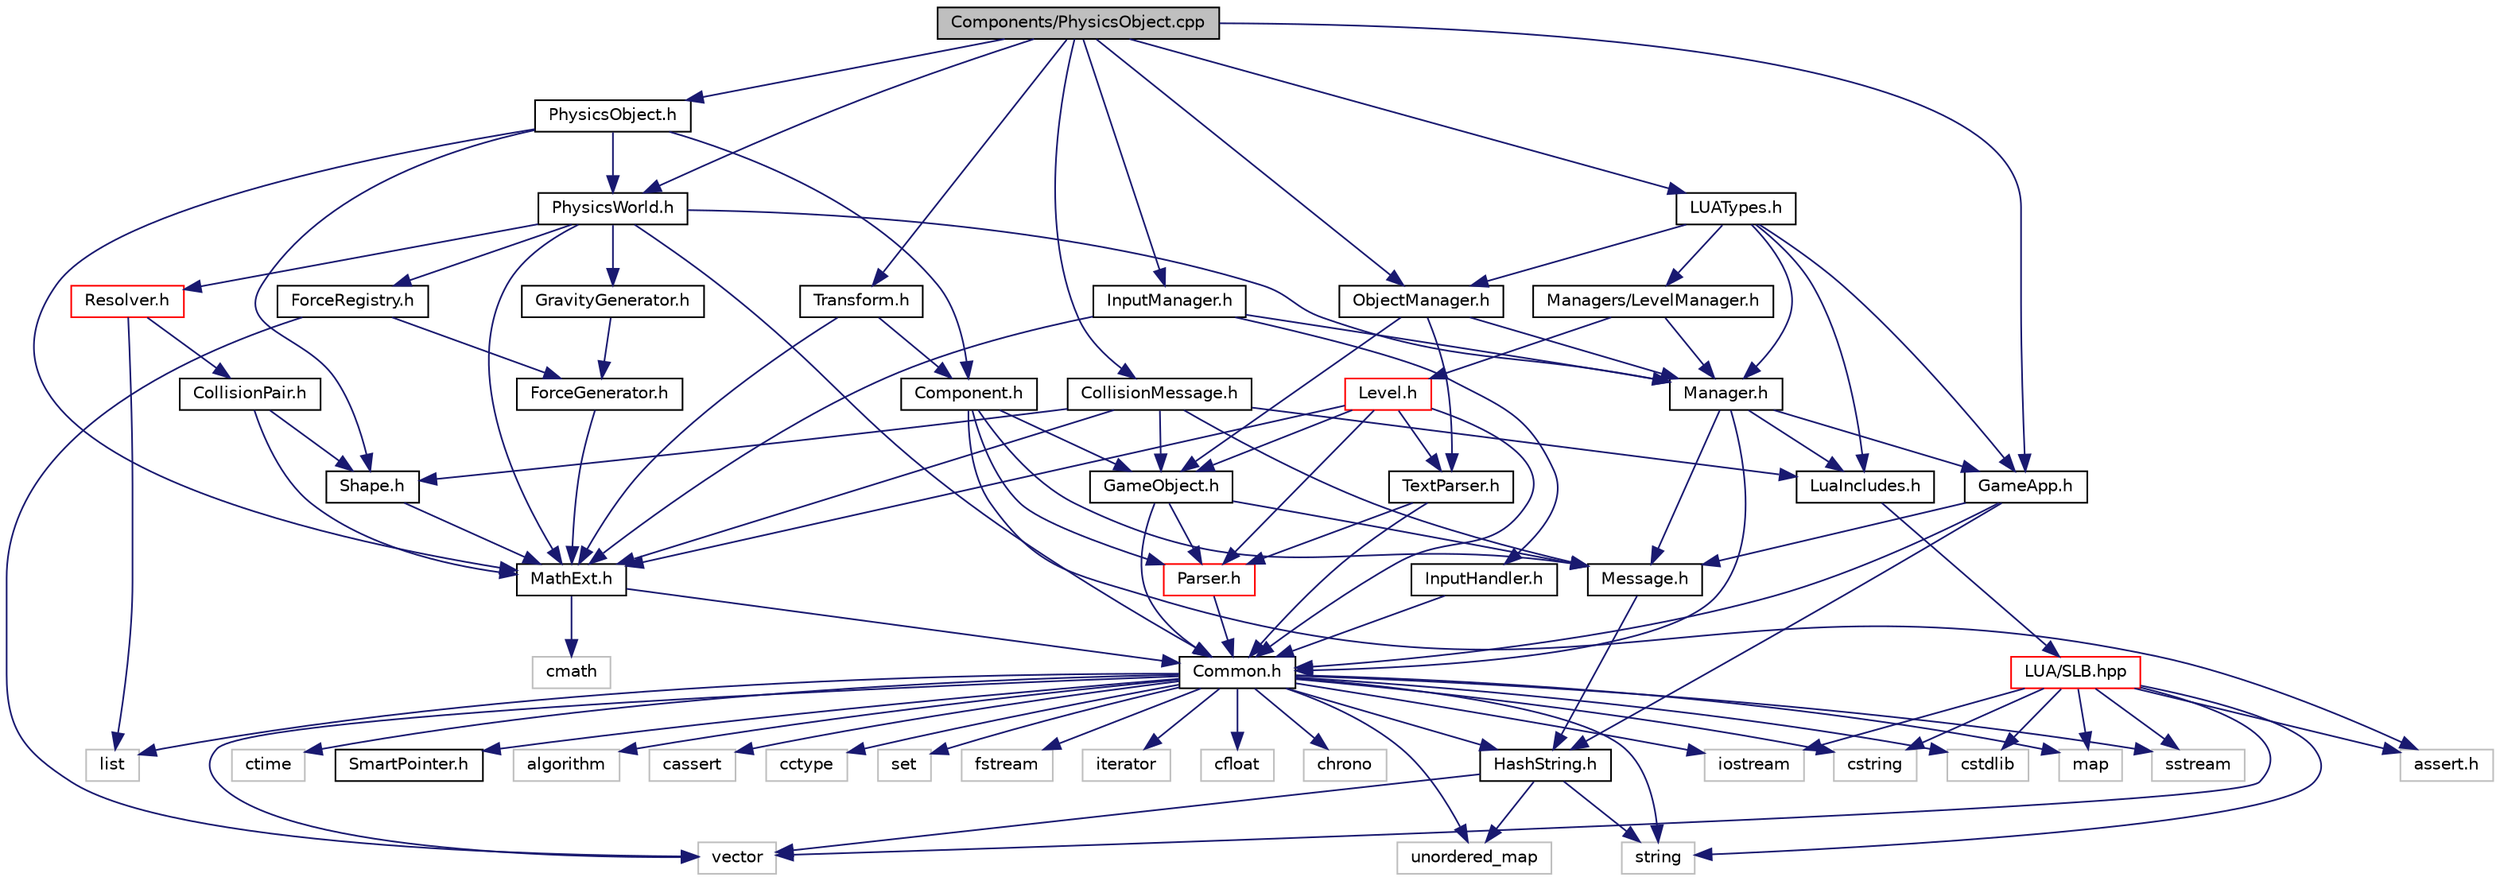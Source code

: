 digraph "Components/PhysicsObject.cpp"
{
  edge [fontname="Helvetica",fontsize="10",labelfontname="Helvetica",labelfontsize="10"];
  node [fontname="Helvetica",fontsize="10",shape=record];
  Node1 [label="Components/PhysicsObject.cpp",height=0.2,width=0.4,color="black", fillcolor="grey75", style="filled", fontcolor="black"];
  Node1 -> Node2 [color="midnightblue",fontsize="10",style="solid"];
  Node2 [label="PhysicsObject.h",height=0.2,width=0.4,color="black", fillcolor="white", style="filled",URL="$PhysicsObject_8h.html"];
  Node2 -> Node3 [color="midnightblue",fontsize="10",style="solid"];
  Node3 [label="Component.h",height=0.2,width=0.4,color="black", fillcolor="white", style="filled",URL="$Component_8h.html"];
  Node3 -> Node4 [color="midnightblue",fontsize="10",style="solid"];
  Node4 [label="GameObject.h",height=0.2,width=0.4,color="black", fillcolor="white", style="filled",URL="$GameObject_8h.html"];
  Node4 -> Node5 [color="midnightblue",fontsize="10",style="solid"];
  Node5 [label="Common.h",height=0.2,width=0.4,color="black", fillcolor="white", style="filled",URL="$Common_8h.html"];
  Node5 -> Node6 [color="midnightblue",fontsize="10",style="solid"];
  Node6 [label="algorithm",height=0.2,width=0.4,color="grey75", fillcolor="white", style="filled"];
  Node5 -> Node7 [color="midnightblue",fontsize="10",style="solid"];
  Node7 [label="vector",height=0.2,width=0.4,color="grey75", fillcolor="white", style="filled"];
  Node5 -> Node8 [color="midnightblue",fontsize="10",style="solid"];
  Node8 [label="string",height=0.2,width=0.4,color="grey75", fillcolor="white", style="filled"];
  Node5 -> Node9 [color="midnightblue",fontsize="10",style="solid"];
  Node9 [label="cstring",height=0.2,width=0.4,color="grey75", fillcolor="white", style="filled"];
  Node5 -> Node10 [color="midnightblue",fontsize="10",style="solid"];
  Node10 [label="cassert",height=0.2,width=0.4,color="grey75", fillcolor="white", style="filled"];
  Node5 -> Node11 [color="midnightblue",fontsize="10",style="solid"];
  Node11 [label="cstdlib",height=0.2,width=0.4,color="grey75", fillcolor="white", style="filled"];
  Node5 -> Node12 [color="midnightblue",fontsize="10",style="solid"];
  Node12 [label="cctype",height=0.2,width=0.4,color="grey75", fillcolor="white", style="filled"];
  Node5 -> Node13 [color="midnightblue",fontsize="10",style="solid"];
  Node13 [label="map",height=0.2,width=0.4,color="grey75", fillcolor="white", style="filled"];
  Node5 -> Node14 [color="midnightblue",fontsize="10",style="solid"];
  Node14 [label="set",height=0.2,width=0.4,color="grey75", fillcolor="white", style="filled"];
  Node5 -> Node15 [color="midnightblue",fontsize="10",style="solid"];
  Node15 [label="list",height=0.2,width=0.4,color="grey75", fillcolor="white", style="filled"];
  Node5 -> Node16 [color="midnightblue",fontsize="10",style="solid"];
  Node16 [label="fstream",height=0.2,width=0.4,color="grey75", fillcolor="white", style="filled"];
  Node5 -> Node17 [color="midnightblue",fontsize="10",style="solid"];
  Node17 [label="sstream",height=0.2,width=0.4,color="grey75", fillcolor="white", style="filled"];
  Node5 -> Node18 [color="midnightblue",fontsize="10",style="solid"];
  Node18 [label="iostream",height=0.2,width=0.4,color="grey75", fillcolor="white", style="filled"];
  Node5 -> Node19 [color="midnightblue",fontsize="10",style="solid"];
  Node19 [label="iterator",height=0.2,width=0.4,color="grey75", fillcolor="white", style="filled"];
  Node5 -> Node20 [color="midnightblue",fontsize="10",style="solid"];
  Node20 [label="cfloat",height=0.2,width=0.4,color="grey75", fillcolor="white", style="filled"];
  Node5 -> Node21 [color="midnightblue",fontsize="10",style="solid"];
  Node21 [label="unordered_map",height=0.2,width=0.4,color="grey75", fillcolor="white", style="filled"];
  Node5 -> Node22 [color="midnightblue",fontsize="10",style="solid"];
  Node22 [label="chrono",height=0.2,width=0.4,color="grey75", fillcolor="white", style="filled"];
  Node5 -> Node23 [color="midnightblue",fontsize="10",style="solid"];
  Node23 [label="ctime",height=0.2,width=0.4,color="grey75", fillcolor="white", style="filled"];
  Node5 -> Node24 [color="midnightblue",fontsize="10",style="solid"];
  Node24 [label="HashString.h",height=0.2,width=0.4,color="black", fillcolor="white", style="filled",URL="$HashString_8h.html"];
  Node24 -> Node8 [color="midnightblue",fontsize="10",style="solid"];
  Node24 -> Node7 [color="midnightblue",fontsize="10",style="solid"];
  Node24 -> Node21 [color="midnightblue",fontsize="10",style="solid"];
  Node5 -> Node25 [color="midnightblue",fontsize="10",style="solid"];
  Node25 [label="SmartPointer.h",height=0.2,width=0.4,color="black", fillcolor="white", style="filled",URL="$SmartPointer_8h.html"];
  Node4 -> Node26 [color="midnightblue",fontsize="10",style="solid"];
  Node26 [label="Message.h",height=0.2,width=0.4,color="black", fillcolor="white", style="filled",URL="$Message_8h.html"];
  Node26 -> Node24 [color="midnightblue",fontsize="10",style="solid"];
  Node4 -> Node27 [color="midnightblue",fontsize="10",style="solid"];
  Node27 [label="Parser.h",height=0.2,width=0.4,color="red", fillcolor="white", style="filled",URL="$Parser_8h.html"];
  Node27 -> Node5 [color="midnightblue",fontsize="10",style="solid"];
  Node3 -> Node26 [color="midnightblue",fontsize="10",style="solid"];
  Node3 -> Node27 [color="midnightblue",fontsize="10",style="solid"];
  Node3 -> Node28 [color="midnightblue",fontsize="10",style="solid"];
  Node28 [label="assert.h",height=0.2,width=0.4,color="grey75", fillcolor="white", style="filled"];
  Node2 -> Node29 [color="midnightblue",fontsize="10",style="solid"];
  Node29 [label="PhysicsWorld.h",height=0.2,width=0.4,color="black", fillcolor="white", style="filled",URL="$PhysicsWorld_8h.html"];
  Node29 -> Node5 [color="midnightblue",fontsize="10",style="solid"];
  Node29 -> Node30 [color="midnightblue",fontsize="10",style="solid"];
  Node30 [label="Manager.h",height=0.2,width=0.4,color="black", fillcolor="white", style="filled",URL="$Manager_8h.html"];
  Node30 -> Node5 [color="midnightblue",fontsize="10",style="solid"];
  Node30 -> Node26 [color="midnightblue",fontsize="10",style="solid"];
  Node30 -> Node31 [color="midnightblue",fontsize="10",style="solid"];
  Node31 [label="GameApp.h",height=0.2,width=0.4,color="black", fillcolor="white", style="filled",URL="$GameApp_8h.html"];
  Node31 -> Node5 [color="midnightblue",fontsize="10",style="solid"];
  Node31 -> Node26 [color="midnightblue",fontsize="10",style="solid"];
  Node31 -> Node24 [color="midnightblue",fontsize="10",style="solid"];
  Node30 -> Node32 [color="midnightblue",fontsize="10",style="solid"];
  Node32 [label="LuaIncludes.h",height=0.2,width=0.4,color="black", fillcolor="white", style="filled",URL="$LuaIncludes_8h.html"];
  Node32 -> Node33 [color="midnightblue",fontsize="10",style="solid"];
  Node33 [label="LUA/SLB.hpp",height=0.2,width=0.4,color="red", fillcolor="white", style="filled",URL="$SLB_8hpp.html"];
  Node33 -> Node9 [color="midnightblue",fontsize="10",style="solid"];
  Node33 -> Node8 [color="midnightblue",fontsize="10",style="solid"];
  Node33 -> Node28 [color="midnightblue",fontsize="10",style="solid"];
  Node33 -> Node13 [color="midnightblue",fontsize="10",style="solid"];
  Node33 -> Node17 [color="midnightblue",fontsize="10",style="solid"];
  Node33 -> Node7 [color="midnightblue",fontsize="10",style="solid"];
  Node33 -> Node18 [color="midnightblue",fontsize="10",style="solid"];
  Node33 -> Node11 [color="midnightblue",fontsize="10",style="solid"];
  Node29 -> Node34 [color="midnightblue",fontsize="10",style="solid"];
  Node34 [label="MathExt.h",height=0.2,width=0.4,color="black", fillcolor="white", style="filled",URL="$MathExt_8h.html"];
  Node34 -> Node35 [color="midnightblue",fontsize="10",style="solid"];
  Node35 [label="cmath",height=0.2,width=0.4,color="grey75", fillcolor="white", style="filled"];
  Node34 -> Node5 [color="midnightblue",fontsize="10",style="solid"];
  Node29 -> Node36 [color="midnightblue",fontsize="10",style="solid"];
  Node36 [label="ForceRegistry.h",height=0.2,width=0.4,color="black", fillcolor="white", style="filled",URL="$ForceRegistry_8h.html"];
  Node36 -> Node37 [color="midnightblue",fontsize="10",style="solid"];
  Node37 [label="ForceGenerator.h",height=0.2,width=0.4,color="black", fillcolor="white", style="filled",URL="$ForceGenerator_8h.html"];
  Node37 -> Node34 [color="midnightblue",fontsize="10",style="solid"];
  Node36 -> Node7 [color="midnightblue",fontsize="10",style="solid"];
  Node29 -> Node38 [color="midnightblue",fontsize="10",style="solid"];
  Node38 [label="GravityGenerator.h",height=0.2,width=0.4,color="black", fillcolor="white", style="filled",URL="$GravityGenerator_8h.html"];
  Node38 -> Node37 [color="midnightblue",fontsize="10",style="solid"];
  Node29 -> Node39 [color="midnightblue",fontsize="10",style="solid"];
  Node39 [label="Resolver.h",height=0.2,width=0.4,color="red", fillcolor="white", style="filled",URL="$Resolver_8h.html"];
  Node39 -> Node15 [color="midnightblue",fontsize="10",style="solid"];
  Node39 -> Node40 [color="midnightblue",fontsize="10",style="solid"];
  Node40 [label="CollisionPair.h",height=0.2,width=0.4,color="black", fillcolor="white", style="filled",URL="$CollisionPair_8h.html"];
  Node40 -> Node34 [color="midnightblue",fontsize="10",style="solid"];
  Node40 -> Node41 [color="midnightblue",fontsize="10",style="solid"];
  Node41 [label="Shape.h",height=0.2,width=0.4,color="black", fillcolor="white", style="filled",URL="$Shape_8h.html"];
  Node41 -> Node34 [color="midnightblue",fontsize="10",style="solid"];
  Node2 -> Node34 [color="midnightblue",fontsize="10",style="solid"];
  Node2 -> Node41 [color="midnightblue",fontsize="10",style="solid"];
  Node1 -> Node42 [color="midnightblue",fontsize="10",style="solid"];
  Node42 [label="Transform.h",height=0.2,width=0.4,color="black", fillcolor="white", style="filled",URL="$Transform_8h.html"];
  Node42 -> Node3 [color="midnightblue",fontsize="10",style="solid"];
  Node42 -> Node34 [color="midnightblue",fontsize="10",style="solid"];
  Node1 -> Node31 [color="midnightblue",fontsize="10",style="solid"];
  Node1 -> Node43 [color="midnightblue",fontsize="10",style="solid"];
  Node43 [label="ObjectManager.h",height=0.2,width=0.4,color="black", fillcolor="white", style="filled",URL="$ObjectManager_8h.html"];
  Node43 -> Node4 [color="midnightblue",fontsize="10",style="solid"];
  Node43 -> Node30 [color="midnightblue",fontsize="10",style="solid"];
  Node43 -> Node44 [color="midnightblue",fontsize="10",style="solid"];
  Node44 [label="TextParser.h",height=0.2,width=0.4,color="black", fillcolor="white", style="filled",URL="$TextParser_8h.html"];
  Node44 -> Node5 [color="midnightblue",fontsize="10",style="solid"];
  Node44 -> Node27 [color="midnightblue",fontsize="10",style="solid"];
  Node1 -> Node45 [color="midnightblue",fontsize="10",style="solid"];
  Node45 [label="InputManager.h",height=0.2,width=0.4,color="black", fillcolor="white", style="filled",URL="$InputManager_8h.html"];
  Node45 -> Node30 [color="midnightblue",fontsize="10",style="solid"];
  Node45 -> Node34 [color="midnightblue",fontsize="10",style="solid"];
  Node45 -> Node46 [color="midnightblue",fontsize="10",style="solid"];
  Node46 [label="InputHandler.h",height=0.2,width=0.4,color="black", fillcolor="white", style="filled",URL="$InputHandler_8h.html"];
  Node46 -> Node5 [color="midnightblue",fontsize="10",style="solid"];
  Node1 -> Node47 [color="midnightblue",fontsize="10",style="solid"];
  Node47 [label="LUATypes.h",height=0.2,width=0.4,color="black", fillcolor="white", style="filled",URL="$LUATypes_8h.html"];
  Node47 -> Node32 [color="midnightblue",fontsize="10",style="solid"];
  Node47 -> Node31 [color="midnightblue",fontsize="10",style="solid"];
  Node47 -> Node30 [color="midnightblue",fontsize="10",style="solid"];
  Node47 -> Node48 [color="midnightblue",fontsize="10",style="solid"];
  Node48 [label="Managers/LevelManager.h",height=0.2,width=0.4,color="black", fillcolor="white", style="filled",URL="$LevelManager_8h.html"];
  Node48 -> Node30 [color="midnightblue",fontsize="10",style="solid"];
  Node48 -> Node49 [color="midnightblue",fontsize="10",style="solid"];
  Node49 [label="Level.h",height=0.2,width=0.4,color="red", fillcolor="white", style="filled",URL="$Level_8h.html"];
  Node49 -> Node5 [color="midnightblue",fontsize="10",style="solid"];
  Node49 -> Node4 [color="midnightblue",fontsize="10",style="solid"];
  Node49 -> Node27 [color="midnightblue",fontsize="10",style="solid"];
  Node49 -> Node44 [color="midnightblue",fontsize="10",style="solid"];
  Node49 -> Node34 [color="midnightblue",fontsize="10",style="solid"];
  Node47 -> Node43 [color="midnightblue",fontsize="10",style="solid"];
  Node1 -> Node50 [color="midnightblue",fontsize="10",style="solid"];
  Node50 [label="CollisionMessage.h",height=0.2,width=0.4,color="black", fillcolor="white", style="filled",URL="$CollisionMessage_8h.html"];
  Node50 -> Node26 [color="midnightblue",fontsize="10",style="solid"];
  Node50 -> Node34 [color="midnightblue",fontsize="10",style="solid"];
  Node50 -> Node41 [color="midnightblue",fontsize="10",style="solid"];
  Node50 -> Node4 [color="midnightblue",fontsize="10",style="solid"];
  Node50 -> Node32 [color="midnightblue",fontsize="10",style="solid"];
  Node1 -> Node29 [color="midnightblue",fontsize="10",style="solid"];
}
